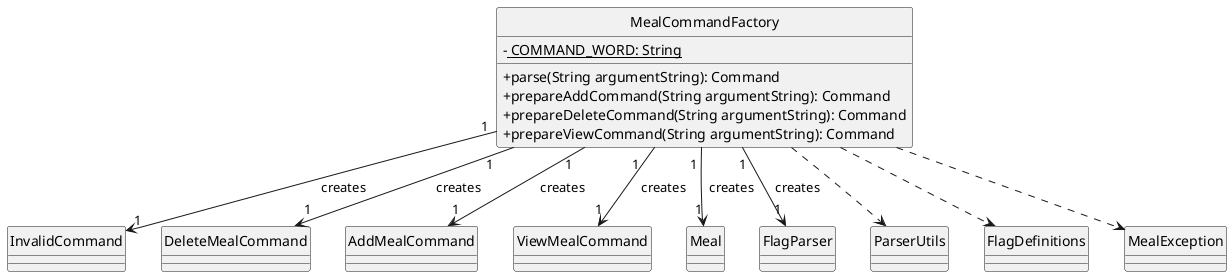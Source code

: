 @startuml
skinparam classAttributeIconSize 0
hide circle

class MealCommandFactory {
  - <u> COMMAND_WORD: String

  + parse(String argumentString): Command
  + prepareAddCommand(String argumentString): Command
  + prepareDeleteCommand(String argumentString): Command
  + prepareViewCommand(String argumentString): Command
}

MealCommandFactory "1" --> "1" InvalidCommand : "  creates"
MealCommandFactory "1" --> "1" DeleteMealCommand : "  creates"
MealCommandFactory "1" --> "1" AddMealCommand : "  creates"
MealCommandFactory "1   " --> "1" ViewMealCommand : "  creates"
MealCommandFactory "1 " --> "1" Meal : "  creates"
MealCommandFactory "1" -->  "1" FlagParser : "  creates"

MealCommandFactory ..> ParserUtils
MealCommandFactory ..> FlagDefinitions
MealCommandFactory ..> MealException

@enduml